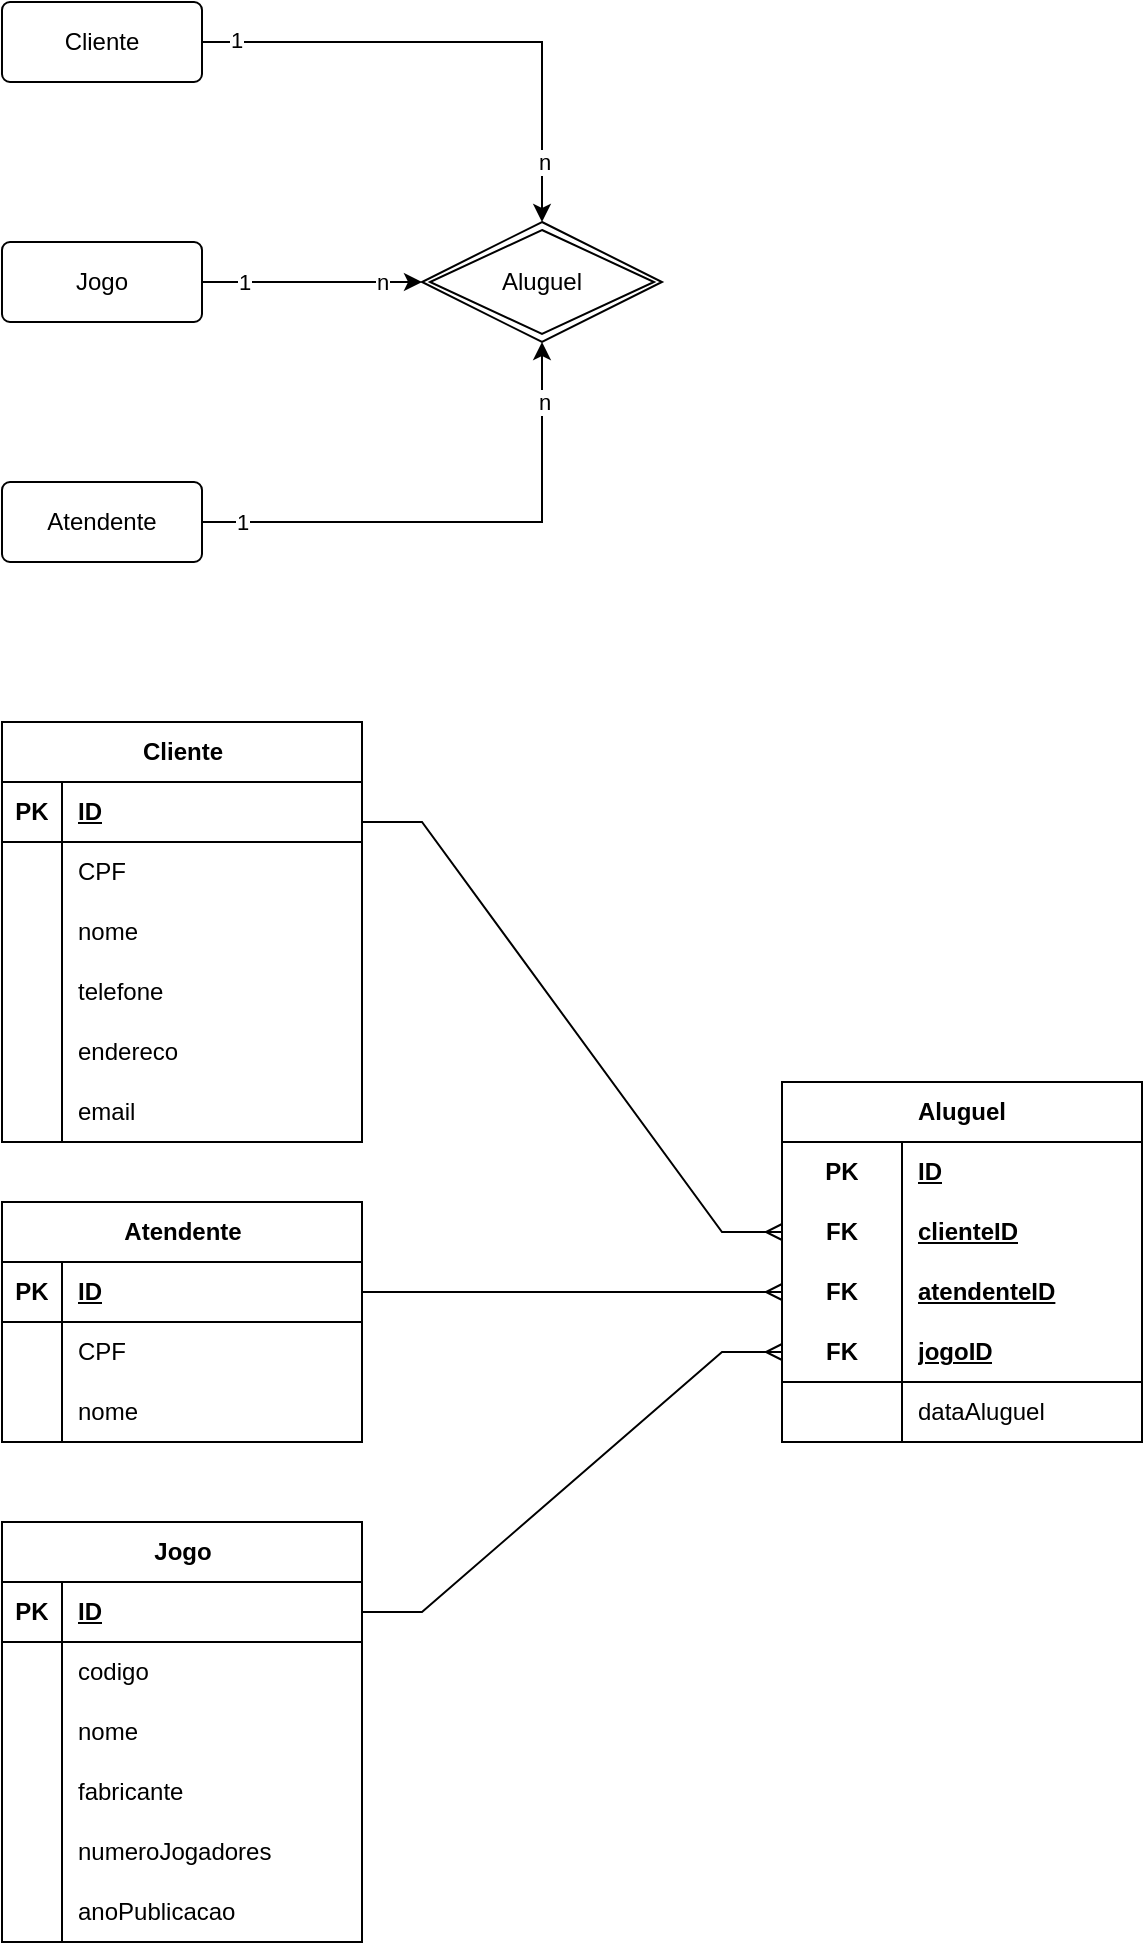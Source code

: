 <mxfile version="24.7.16">
  <diagram name="Página-1" id="Uu4QtxOsmMd6QTt1n_7V">
    <mxGraphModel dx="2074" dy="1098" grid="1" gridSize="10" guides="1" tooltips="1" connect="1" arrows="1" fold="1" page="1" pageScale="1" pageWidth="827" pageHeight="1169" math="0" shadow="0">
      <root>
        <mxCell id="0" />
        <mxCell id="1" parent="0" />
        <mxCell id="c8wNnD5Jq5jA1BFJMVc5-6" style="edgeStyle=orthogonalEdgeStyle;rounded=0;orthogonalLoop=1;jettySize=auto;html=1;entryX=0.5;entryY=0;entryDx=0;entryDy=0;" edge="1" parent="1" source="c8wNnD5Jq5jA1BFJMVc5-1" target="c8wNnD5Jq5jA1BFJMVc5-4">
          <mxGeometry relative="1" as="geometry" />
        </mxCell>
        <mxCell id="c8wNnD5Jq5jA1BFJMVc5-9" value="1" style="edgeLabel;html=1;align=center;verticalAlign=middle;resizable=0;points=[];" vertex="1" connectable="0" parent="c8wNnD5Jq5jA1BFJMVc5-6">
          <mxGeometry x="-0.872" y="1" relative="1" as="geometry">
            <mxPoint as="offset" />
          </mxGeometry>
        </mxCell>
        <mxCell id="c8wNnD5Jq5jA1BFJMVc5-10" value="n" style="edgeLabel;html=1;align=center;verticalAlign=middle;resizable=0;points=[];" vertex="1" connectable="0" parent="c8wNnD5Jq5jA1BFJMVc5-6">
          <mxGeometry x="0.817" y="1" relative="1" as="geometry">
            <mxPoint y="-6" as="offset" />
          </mxGeometry>
        </mxCell>
        <mxCell id="c8wNnD5Jq5jA1BFJMVc5-1" value="Cliente" style="rounded=1;arcSize=10;whiteSpace=wrap;html=1;align=center;" vertex="1" parent="1">
          <mxGeometry x="60" y="40" width="100" height="40" as="geometry" />
        </mxCell>
        <mxCell id="c8wNnD5Jq5jA1BFJMVc5-7" style="edgeStyle=orthogonalEdgeStyle;rounded=0;orthogonalLoop=1;jettySize=auto;html=1;entryX=0;entryY=0.5;entryDx=0;entryDy=0;" edge="1" parent="1" source="c8wNnD5Jq5jA1BFJMVc5-2" target="c8wNnD5Jq5jA1BFJMVc5-4">
          <mxGeometry relative="1" as="geometry" />
        </mxCell>
        <mxCell id="c8wNnD5Jq5jA1BFJMVc5-11" value="1" style="edgeLabel;html=1;align=center;verticalAlign=middle;resizable=0;points=[];" vertex="1" connectable="0" parent="c8wNnD5Jq5jA1BFJMVc5-7">
          <mxGeometry x="-0.809" relative="1" as="geometry">
            <mxPoint x="10" as="offset" />
          </mxGeometry>
        </mxCell>
        <mxCell id="c8wNnD5Jq5jA1BFJMVc5-12" value="n" style="edgeLabel;html=1;align=center;verticalAlign=middle;resizable=0;points=[];" vertex="1" connectable="0" parent="c8wNnD5Jq5jA1BFJMVc5-7">
          <mxGeometry x="0.819" y="-2" relative="1" as="geometry">
            <mxPoint x="-10" y="-2" as="offset" />
          </mxGeometry>
        </mxCell>
        <mxCell id="c8wNnD5Jq5jA1BFJMVc5-2" value="Jogo" style="rounded=1;arcSize=10;whiteSpace=wrap;html=1;align=center;" vertex="1" parent="1">
          <mxGeometry x="60" y="160" width="100" height="40" as="geometry" />
        </mxCell>
        <mxCell id="c8wNnD5Jq5jA1BFJMVc5-8" style="edgeStyle=orthogonalEdgeStyle;rounded=0;orthogonalLoop=1;jettySize=auto;html=1;entryX=0.5;entryY=1;entryDx=0;entryDy=0;" edge="1" parent="1" source="c8wNnD5Jq5jA1BFJMVc5-3" target="c8wNnD5Jq5jA1BFJMVc5-4">
          <mxGeometry relative="1" as="geometry" />
        </mxCell>
        <mxCell id="c8wNnD5Jq5jA1BFJMVc5-13" value="1" style="edgeLabel;html=1;align=center;verticalAlign=middle;resizable=0;points=[];" vertex="1" connectable="0" parent="c8wNnD5Jq5jA1BFJMVc5-8">
          <mxGeometry x="-0.9" relative="1" as="geometry">
            <mxPoint x="7" as="offset" />
          </mxGeometry>
        </mxCell>
        <mxCell id="c8wNnD5Jq5jA1BFJMVc5-14" value="n" style="edgeLabel;html=1;align=center;verticalAlign=middle;resizable=0;points=[];" vertex="1" connectable="0" parent="c8wNnD5Jq5jA1BFJMVc5-8">
          <mxGeometry x="0.422" y="-1" relative="1" as="geometry">
            <mxPoint y="-45" as="offset" />
          </mxGeometry>
        </mxCell>
        <mxCell id="c8wNnD5Jq5jA1BFJMVc5-3" value="Atendente" style="rounded=1;arcSize=10;whiteSpace=wrap;html=1;align=center;" vertex="1" parent="1">
          <mxGeometry x="60" y="280" width="100" height="40" as="geometry" />
        </mxCell>
        <mxCell id="c8wNnD5Jq5jA1BFJMVc5-4" value="Aluguel" style="shape=rhombus;double=1;perimeter=rhombusPerimeter;whiteSpace=wrap;html=1;align=center;" vertex="1" parent="1">
          <mxGeometry x="270" y="150" width="120" height="60" as="geometry" />
        </mxCell>
        <mxCell id="c8wNnD5Jq5jA1BFJMVc5-26" value="Cliente" style="shape=table;startSize=30;container=1;collapsible=1;childLayout=tableLayout;fixedRows=1;rowLines=0;fontStyle=1;align=center;resizeLast=1;html=1;" vertex="1" parent="1">
          <mxGeometry x="60" y="400" width="180" height="210" as="geometry">
            <mxRectangle x="90" y="440" width="80" height="30" as="alternateBounds" />
          </mxGeometry>
        </mxCell>
        <mxCell id="c8wNnD5Jq5jA1BFJMVc5-27" value="" style="shape=tableRow;horizontal=0;startSize=0;swimlaneHead=0;swimlaneBody=0;fillColor=none;collapsible=0;dropTarget=0;points=[[0,0.5],[1,0.5]];portConstraint=eastwest;top=0;left=0;right=0;bottom=1;" vertex="1" parent="c8wNnD5Jq5jA1BFJMVc5-26">
          <mxGeometry y="30" width="180" height="30" as="geometry" />
        </mxCell>
        <mxCell id="c8wNnD5Jq5jA1BFJMVc5-28" value="PK" style="shape=partialRectangle;connectable=0;fillColor=none;top=0;left=0;bottom=0;right=0;fontStyle=1;overflow=hidden;whiteSpace=wrap;html=1;" vertex="1" parent="c8wNnD5Jq5jA1BFJMVc5-27">
          <mxGeometry width="30" height="30" as="geometry">
            <mxRectangle width="30" height="30" as="alternateBounds" />
          </mxGeometry>
        </mxCell>
        <mxCell id="c8wNnD5Jq5jA1BFJMVc5-29" value="ID" style="shape=partialRectangle;connectable=0;fillColor=none;top=0;left=0;bottom=0;right=0;align=left;spacingLeft=6;fontStyle=5;overflow=hidden;whiteSpace=wrap;html=1;" vertex="1" parent="c8wNnD5Jq5jA1BFJMVc5-27">
          <mxGeometry x="30" width="150" height="30" as="geometry">
            <mxRectangle width="150" height="30" as="alternateBounds" />
          </mxGeometry>
        </mxCell>
        <mxCell id="c8wNnD5Jq5jA1BFJMVc5-30" value="" style="shape=tableRow;horizontal=0;startSize=0;swimlaneHead=0;swimlaneBody=0;fillColor=none;collapsible=0;dropTarget=0;points=[[0,0.5],[1,0.5]];portConstraint=eastwest;top=0;left=0;right=0;bottom=0;" vertex="1" parent="c8wNnD5Jq5jA1BFJMVc5-26">
          <mxGeometry y="60" width="180" height="30" as="geometry" />
        </mxCell>
        <mxCell id="c8wNnD5Jq5jA1BFJMVc5-31" value="" style="shape=partialRectangle;connectable=0;fillColor=none;top=0;left=0;bottom=0;right=0;editable=1;overflow=hidden;whiteSpace=wrap;html=1;" vertex="1" parent="c8wNnD5Jq5jA1BFJMVc5-30">
          <mxGeometry width="30" height="30" as="geometry">
            <mxRectangle width="30" height="30" as="alternateBounds" />
          </mxGeometry>
        </mxCell>
        <mxCell id="c8wNnD5Jq5jA1BFJMVc5-32" value="CPF" style="shape=partialRectangle;connectable=0;fillColor=none;top=0;left=0;bottom=0;right=0;align=left;spacingLeft=6;overflow=hidden;whiteSpace=wrap;html=1;" vertex="1" parent="c8wNnD5Jq5jA1BFJMVc5-30">
          <mxGeometry x="30" width="150" height="30" as="geometry">
            <mxRectangle width="150" height="30" as="alternateBounds" />
          </mxGeometry>
        </mxCell>
        <mxCell id="c8wNnD5Jq5jA1BFJMVc5-33" value="" style="shape=tableRow;horizontal=0;startSize=0;swimlaneHead=0;swimlaneBody=0;fillColor=none;collapsible=0;dropTarget=0;points=[[0,0.5],[1,0.5]];portConstraint=eastwest;top=0;left=0;right=0;bottom=0;" vertex="1" parent="c8wNnD5Jq5jA1BFJMVc5-26">
          <mxGeometry y="90" width="180" height="30" as="geometry" />
        </mxCell>
        <mxCell id="c8wNnD5Jq5jA1BFJMVc5-34" value="" style="shape=partialRectangle;connectable=0;fillColor=none;top=0;left=0;bottom=0;right=0;editable=1;overflow=hidden;whiteSpace=wrap;html=1;" vertex="1" parent="c8wNnD5Jq5jA1BFJMVc5-33">
          <mxGeometry width="30" height="30" as="geometry">
            <mxRectangle width="30" height="30" as="alternateBounds" />
          </mxGeometry>
        </mxCell>
        <mxCell id="c8wNnD5Jq5jA1BFJMVc5-35" value="nome" style="shape=partialRectangle;connectable=0;fillColor=none;top=0;left=0;bottom=0;right=0;align=left;spacingLeft=6;overflow=hidden;whiteSpace=wrap;html=1;" vertex="1" parent="c8wNnD5Jq5jA1BFJMVc5-33">
          <mxGeometry x="30" width="150" height="30" as="geometry">
            <mxRectangle width="150" height="30" as="alternateBounds" />
          </mxGeometry>
        </mxCell>
        <mxCell id="c8wNnD5Jq5jA1BFJMVc5-36" value="" style="shape=tableRow;horizontal=0;startSize=0;swimlaneHead=0;swimlaneBody=0;fillColor=none;collapsible=0;dropTarget=0;points=[[0,0.5],[1,0.5]];portConstraint=eastwest;top=0;left=0;right=0;bottom=0;" vertex="1" parent="c8wNnD5Jq5jA1BFJMVc5-26">
          <mxGeometry y="120" width="180" height="30" as="geometry" />
        </mxCell>
        <mxCell id="c8wNnD5Jq5jA1BFJMVc5-37" value="" style="shape=partialRectangle;connectable=0;fillColor=none;top=0;left=0;bottom=0;right=0;editable=1;overflow=hidden;whiteSpace=wrap;html=1;" vertex="1" parent="c8wNnD5Jq5jA1BFJMVc5-36">
          <mxGeometry width="30" height="30" as="geometry">
            <mxRectangle width="30" height="30" as="alternateBounds" />
          </mxGeometry>
        </mxCell>
        <mxCell id="c8wNnD5Jq5jA1BFJMVc5-38" value="telefone" style="shape=partialRectangle;connectable=0;fillColor=none;top=0;left=0;bottom=0;right=0;align=left;spacingLeft=6;overflow=hidden;whiteSpace=wrap;html=1;" vertex="1" parent="c8wNnD5Jq5jA1BFJMVc5-36">
          <mxGeometry x="30" width="150" height="30" as="geometry">
            <mxRectangle width="150" height="30" as="alternateBounds" />
          </mxGeometry>
        </mxCell>
        <mxCell id="c8wNnD5Jq5jA1BFJMVc5-75" value="" style="shape=tableRow;horizontal=0;startSize=0;swimlaneHead=0;swimlaneBody=0;fillColor=none;collapsible=0;dropTarget=0;points=[[0,0.5],[1,0.5]];portConstraint=eastwest;top=0;left=0;right=0;bottom=0;" vertex="1" parent="c8wNnD5Jq5jA1BFJMVc5-26">
          <mxGeometry y="150" width="180" height="30" as="geometry" />
        </mxCell>
        <mxCell id="c8wNnD5Jq5jA1BFJMVc5-76" value="" style="shape=partialRectangle;connectable=0;fillColor=none;top=0;left=0;bottom=0;right=0;editable=1;overflow=hidden;whiteSpace=wrap;html=1;" vertex="1" parent="c8wNnD5Jq5jA1BFJMVc5-75">
          <mxGeometry width="30" height="30" as="geometry">
            <mxRectangle width="30" height="30" as="alternateBounds" />
          </mxGeometry>
        </mxCell>
        <mxCell id="c8wNnD5Jq5jA1BFJMVc5-77" value="endereco" style="shape=partialRectangle;connectable=0;fillColor=none;top=0;left=0;bottom=0;right=0;align=left;spacingLeft=6;overflow=hidden;whiteSpace=wrap;html=1;" vertex="1" parent="c8wNnD5Jq5jA1BFJMVc5-75">
          <mxGeometry x="30" width="150" height="30" as="geometry">
            <mxRectangle width="150" height="30" as="alternateBounds" />
          </mxGeometry>
        </mxCell>
        <mxCell id="c8wNnD5Jq5jA1BFJMVc5-78" value="" style="shape=tableRow;horizontal=0;startSize=0;swimlaneHead=0;swimlaneBody=0;fillColor=none;collapsible=0;dropTarget=0;points=[[0,0.5],[1,0.5]];portConstraint=eastwest;top=0;left=0;right=0;bottom=0;" vertex="1" parent="c8wNnD5Jq5jA1BFJMVc5-26">
          <mxGeometry y="180" width="180" height="30" as="geometry" />
        </mxCell>
        <mxCell id="c8wNnD5Jq5jA1BFJMVc5-79" value="" style="shape=partialRectangle;connectable=0;fillColor=none;top=0;left=0;bottom=0;right=0;editable=1;overflow=hidden;whiteSpace=wrap;html=1;" vertex="1" parent="c8wNnD5Jq5jA1BFJMVc5-78">
          <mxGeometry width="30" height="30" as="geometry">
            <mxRectangle width="30" height="30" as="alternateBounds" />
          </mxGeometry>
        </mxCell>
        <mxCell id="c8wNnD5Jq5jA1BFJMVc5-80" value="email" style="shape=partialRectangle;connectable=0;fillColor=none;top=0;left=0;bottom=0;right=0;align=left;spacingLeft=6;overflow=hidden;whiteSpace=wrap;html=1;" vertex="1" parent="c8wNnD5Jq5jA1BFJMVc5-78">
          <mxGeometry x="30" width="150" height="30" as="geometry">
            <mxRectangle width="150" height="30" as="alternateBounds" />
          </mxGeometry>
        </mxCell>
        <mxCell id="c8wNnD5Jq5jA1BFJMVc5-41" value="" style="shape=partialRectangle;connectable=0;fillColor=none;top=0;left=0;bottom=0;right=0;editable=1;overflow=hidden;whiteSpace=wrap;html=1;" vertex="1" parent="1">
          <mxGeometry x="90" y="570" width="30" height="30" as="geometry">
            <mxRectangle width="30" height="30" as="alternateBounds" />
          </mxGeometry>
        </mxCell>
        <mxCell id="c8wNnD5Jq5jA1BFJMVc5-42" value="" style="shape=tableRow;horizontal=0;startSize=0;swimlaneHead=0;swimlaneBody=0;fillColor=none;collapsible=0;dropTarget=0;points=[[0,0.5],[1,0.5]];portConstraint=eastwest;top=0;left=0;right=0;bottom=0;" vertex="1" parent="1">
          <mxGeometry x="90" y="580" width="180" height="30" as="geometry" />
        </mxCell>
        <mxCell id="c8wNnD5Jq5jA1BFJMVc5-43" value="" style="shape=partialRectangle;connectable=0;fillColor=none;top=0;left=0;bottom=0;right=0;editable=1;overflow=hidden;whiteSpace=wrap;html=1;" vertex="1" parent="c8wNnD5Jq5jA1BFJMVc5-42">
          <mxGeometry width="30" height="30" as="geometry">
            <mxRectangle width="30" height="30" as="alternateBounds" />
          </mxGeometry>
        </mxCell>
        <mxCell id="c8wNnD5Jq5jA1BFJMVc5-56" value="" style="shape=partialRectangle;connectable=0;fillColor=none;top=0;left=0;bottom=0;right=0;editable=1;overflow=hidden;whiteSpace=wrap;html=1;strokeColor=default;align=left;verticalAlign=middle;spacingLeft=6;fontFamily=Helvetica;fontSize=12;fontColor=default;perimeterSpacing=1;" vertex="1" parent="1">
          <mxGeometry x="130" y="530" width="30" height="30" as="geometry">
            <mxRectangle width="30" height="30" as="alternateBounds" />
          </mxGeometry>
        </mxCell>
        <mxCell id="c8wNnD5Jq5jA1BFJMVc5-57" value="Jogo" style="shape=table;startSize=30;container=1;collapsible=1;childLayout=tableLayout;fixedRows=1;rowLines=0;fontStyle=1;align=center;resizeLast=1;html=1;" vertex="1" parent="1">
          <mxGeometry x="60" y="800" width="180" height="210" as="geometry" />
        </mxCell>
        <mxCell id="c8wNnD5Jq5jA1BFJMVc5-58" value="" style="shape=tableRow;horizontal=0;startSize=0;swimlaneHead=0;swimlaneBody=0;fillColor=none;collapsible=0;dropTarget=0;points=[[0,0.5],[1,0.5]];portConstraint=eastwest;top=0;left=0;right=0;bottom=1;" vertex="1" parent="c8wNnD5Jq5jA1BFJMVc5-57">
          <mxGeometry y="30" width="180" height="30" as="geometry" />
        </mxCell>
        <mxCell id="c8wNnD5Jq5jA1BFJMVc5-59" value="PK" style="shape=partialRectangle;connectable=0;fillColor=none;top=0;left=0;bottom=0;right=0;fontStyle=1;overflow=hidden;whiteSpace=wrap;html=1;" vertex="1" parent="c8wNnD5Jq5jA1BFJMVc5-58">
          <mxGeometry width="30" height="30" as="geometry">
            <mxRectangle width="30" height="30" as="alternateBounds" />
          </mxGeometry>
        </mxCell>
        <mxCell id="c8wNnD5Jq5jA1BFJMVc5-60" value="ID" style="shape=partialRectangle;connectable=0;fillColor=none;top=0;left=0;bottom=0;right=0;align=left;spacingLeft=6;fontStyle=5;overflow=hidden;whiteSpace=wrap;html=1;" vertex="1" parent="c8wNnD5Jq5jA1BFJMVc5-58">
          <mxGeometry x="30" width="150" height="30" as="geometry">
            <mxRectangle width="150" height="30" as="alternateBounds" />
          </mxGeometry>
        </mxCell>
        <mxCell id="c8wNnD5Jq5jA1BFJMVc5-61" value="" style="shape=tableRow;horizontal=0;startSize=0;swimlaneHead=0;swimlaneBody=0;fillColor=none;collapsible=0;dropTarget=0;points=[[0,0.5],[1,0.5]];portConstraint=eastwest;top=0;left=0;right=0;bottom=0;" vertex="1" parent="c8wNnD5Jq5jA1BFJMVc5-57">
          <mxGeometry y="60" width="180" height="30" as="geometry" />
        </mxCell>
        <mxCell id="c8wNnD5Jq5jA1BFJMVc5-62" value="" style="shape=partialRectangle;connectable=0;fillColor=none;top=0;left=0;bottom=0;right=0;editable=1;overflow=hidden;whiteSpace=wrap;html=1;" vertex="1" parent="c8wNnD5Jq5jA1BFJMVc5-61">
          <mxGeometry width="30" height="30" as="geometry">
            <mxRectangle width="30" height="30" as="alternateBounds" />
          </mxGeometry>
        </mxCell>
        <mxCell id="c8wNnD5Jq5jA1BFJMVc5-63" value="codigo" style="shape=partialRectangle;connectable=0;fillColor=none;top=0;left=0;bottom=0;right=0;align=left;spacingLeft=6;overflow=hidden;whiteSpace=wrap;html=1;" vertex="1" parent="c8wNnD5Jq5jA1BFJMVc5-61">
          <mxGeometry x="30" width="150" height="30" as="geometry">
            <mxRectangle width="150" height="30" as="alternateBounds" />
          </mxGeometry>
        </mxCell>
        <mxCell id="c8wNnD5Jq5jA1BFJMVc5-64" value="" style="shape=tableRow;horizontal=0;startSize=0;swimlaneHead=0;swimlaneBody=0;fillColor=none;collapsible=0;dropTarget=0;points=[[0,0.5],[1,0.5]];portConstraint=eastwest;top=0;left=0;right=0;bottom=0;" vertex="1" parent="c8wNnD5Jq5jA1BFJMVc5-57">
          <mxGeometry y="90" width="180" height="30" as="geometry" />
        </mxCell>
        <mxCell id="c8wNnD5Jq5jA1BFJMVc5-65" value="" style="shape=partialRectangle;connectable=0;fillColor=none;top=0;left=0;bottom=0;right=0;editable=1;overflow=hidden;whiteSpace=wrap;html=1;" vertex="1" parent="c8wNnD5Jq5jA1BFJMVc5-64">
          <mxGeometry width="30" height="30" as="geometry">
            <mxRectangle width="30" height="30" as="alternateBounds" />
          </mxGeometry>
        </mxCell>
        <mxCell id="c8wNnD5Jq5jA1BFJMVc5-66" value="nome" style="shape=partialRectangle;connectable=0;fillColor=none;top=0;left=0;bottom=0;right=0;align=left;spacingLeft=6;overflow=hidden;whiteSpace=wrap;html=1;" vertex="1" parent="c8wNnD5Jq5jA1BFJMVc5-64">
          <mxGeometry x="30" width="150" height="30" as="geometry">
            <mxRectangle width="150" height="30" as="alternateBounds" />
          </mxGeometry>
        </mxCell>
        <mxCell id="c8wNnD5Jq5jA1BFJMVc5-67" value="" style="shape=tableRow;horizontal=0;startSize=0;swimlaneHead=0;swimlaneBody=0;fillColor=none;collapsible=0;dropTarget=0;points=[[0,0.5],[1,0.5]];portConstraint=eastwest;top=0;left=0;right=0;bottom=0;" vertex="1" parent="c8wNnD5Jq5jA1BFJMVc5-57">
          <mxGeometry y="120" width="180" height="30" as="geometry" />
        </mxCell>
        <mxCell id="c8wNnD5Jq5jA1BFJMVc5-68" value="" style="shape=partialRectangle;connectable=0;fillColor=none;top=0;left=0;bottom=0;right=0;editable=1;overflow=hidden;whiteSpace=wrap;html=1;" vertex="1" parent="c8wNnD5Jq5jA1BFJMVc5-67">
          <mxGeometry width="30" height="30" as="geometry">
            <mxRectangle width="30" height="30" as="alternateBounds" />
          </mxGeometry>
        </mxCell>
        <mxCell id="c8wNnD5Jq5jA1BFJMVc5-69" value="fabricante" style="shape=partialRectangle;connectable=0;fillColor=none;top=0;left=0;bottom=0;right=0;align=left;spacingLeft=6;overflow=hidden;whiteSpace=wrap;html=1;" vertex="1" parent="c8wNnD5Jq5jA1BFJMVc5-67">
          <mxGeometry x="30" width="150" height="30" as="geometry">
            <mxRectangle width="150" height="30" as="alternateBounds" />
          </mxGeometry>
        </mxCell>
        <mxCell id="c8wNnD5Jq5jA1BFJMVc5-94" value="" style="shape=tableRow;horizontal=0;startSize=0;swimlaneHead=0;swimlaneBody=0;fillColor=none;collapsible=0;dropTarget=0;points=[[0,0.5],[1,0.5]];portConstraint=eastwest;top=0;left=0;right=0;bottom=0;" vertex="1" parent="c8wNnD5Jq5jA1BFJMVc5-57">
          <mxGeometry y="150" width="180" height="30" as="geometry" />
        </mxCell>
        <mxCell id="c8wNnD5Jq5jA1BFJMVc5-95" value="" style="shape=partialRectangle;connectable=0;fillColor=none;top=0;left=0;bottom=0;right=0;editable=1;overflow=hidden;whiteSpace=wrap;html=1;" vertex="1" parent="c8wNnD5Jq5jA1BFJMVc5-94">
          <mxGeometry width="30" height="30" as="geometry">
            <mxRectangle width="30" height="30" as="alternateBounds" />
          </mxGeometry>
        </mxCell>
        <mxCell id="c8wNnD5Jq5jA1BFJMVc5-96" value="numeroJogadores" style="shape=partialRectangle;connectable=0;fillColor=none;top=0;left=0;bottom=0;right=0;align=left;spacingLeft=6;overflow=hidden;whiteSpace=wrap;html=1;" vertex="1" parent="c8wNnD5Jq5jA1BFJMVc5-94">
          <mxGeometry x="30" width="150" height="30" as="geometry">
            <mxRectangle width="150" height="30" as="alternateBounds" />
          </mxGeometry>
        </mxCell>
        <mxCell id="c8wNnD5Jq5jA1BFJMVc5-97" value="" style="shape=tableRow;horizontal=0;startSize=0;swimlaneHead=0;swimlaneBody=0;fillColor=none;collapsible=0;dropTarget=0;points=[[0,0.5],[1,0.5]];portConstraint=eastwest;top=0;left=0;right=0;bottom=0;" vertex="1" parent="c8wNnD5Jq5jA1BFJMVc5-57">
          <mxGeometry y="180" width="180" height="30" as="geometry" />
        </mxCell>
        <mxCell id="c8wNnD5Jq5jA1BFJMVc5-98" value="" style="shape=partialRectangle;connectable=0;fillColor=none;top=0;left=0;bottom=0;right=0;editable=1;overflow=hidden;whiteSpace=wrap;html=1;" vertex="1" parent="c8wNnD5Jq5jA1BFJMVc5-97">
          <mxGeometry width="30" height="30" as="geometry">
            <mxRectangle width="30" height="30" as="alternateBounds" />
          </mxGeometry>
        </mxCell>
        <mxCell id="c8wNnD5Jq5jA1BFJMVc5-99" value="anoPublicacao" style="shape=partialRectangle;connectable=0;fillColor=none;top=0;left=0;bottom=0;right=0;align=left;spacingLeft=6;overflow=hidden;whiteSpace=wrap;html=1;" vertex="1" parent="c8wNnD5Jq5jA1BFJMVc5-97">
          <mxGeometry x="30" width="150" height="30" as="geometry">
            <mxRectangle width="150" height="30" as="alternateBounds" />
          </mxGeometry>
        </mxCell>
        <mxCell id="c8wNnD5Jq5jA1BFJMVc5-72" value="" style="shape=tableRow;horizontal=0;startSize=0;swimlaneHead=0;swimlaneBody=0;fillColor=none;collapsible=0;dropTarget=0;points=[[0,0.5],[1,0.5]];portConstraint=eastwest;top=0;left=0;right=0;bottom=0;" vertex="1" parent="1">
          <mxGeometry x="414" y="670" width="180" height="30" as="geometry" />
        </mxCell>
        <mxCell id="c8wNnD5Jq5jA1BFJMVc5-73" value="" style="shape=partialRectangle;connectable=0;fillColor=none;top=0;left=0;bottom=0;right=0;editable=1;overflow=hidden;whiteSpace=wrap;html=1;" vertex="1" parent="c8wNnD5Jq5jA1BFJMVc5-72">
          <mxGeometry width="30" height="30" as="geometry">
            <mxRectangle width="30" height="30" as="alternateBounds" />
          </mxGeometry>
        </mxCell>
        <mxCell id="c8wNnD5Jq5jA1BFJMVc5-100" value="Atendente" style="shape=table;startSize=30;container=1;collapsible=1;childLayout=tableLayout;fixedRows=1;rowLines=0;fontStyle=1;align=center;resizeLast=1;html=1;" vertex="1" parent="1">
          <mxGeometry x="60" y="640" width="180" height="120" as="geometry">
            <mxRectangle x="90" y="440" width="80" height="30" as="alternateBounds" />
          </mxGeometry>
        </mxCell>
        <mxCell id="c8wNnD5Jq5jA1BFJMVc5-101" value="" style="shape=tableRow;horizontal=0;startSize=0;swimlaneHead=0;swimlaneBody=0;fillColor=none;collapsible=0;dropTarget=0;points=[[0,0.5],[1,0.5]];portConstraint=eastwest;top=0;left=0;right=0;bottom=1;" vertex="1" parent="c8wNnD5Jq5jA1BFJMVc5-100">
          <mxGeometry y="30" width="180" height="30" as="geometry" />
        </mxCell>
        <mxCell id="c8wNnD5Jq5jA1BFJMVc5-102" value="PK" style="shape=partialRectangle;connectable=0;fillColor=none;top=0;left=0;bottom=0;right=0;fontStyle=1;overflow=hidden;whiteSpace=wrap;html=1;" vertex="1" parent="c8wNnD5Jq5jA1BFJMVc5-101">
          <mxGeometry width="30" height="30" as="geometry">
            <mxRectangle width="30" height="30" as="alternateBounds" />
          </mxGeometry>
        </mxCell>
        <mxCell id="c8wNnD5Jq5jA1BFJMVc5-103" value="ID" style="shape=partialRectangle;connectable=0;fillColor=none;top=0;left=0;bottom=0;right=0;align=left;spacingLeft=6;fontStyle=5;overflow=hidden;whiteSpace=wrap;html=1;" vertex="1" parent="c8wNnD5Jq5jA1BFJMVc5-101">
          <mxGeometry x="30" width="150" height="30" as="geometry">
            <mxRectangle width="150" height="30" as="alternateBounds" />
          </mxGeometry>
        </mxCell>
        <mxCell id="c8wNnD5Jq5jA1BFJMVc5-104" value="" style="shape=tableRow;horizontal=0;startSize=0;swimlaneHead=0;swimlaneBody=0;fillColor=none;collapsible=0;dropTarget=0;points=[[0,0.5],[1,0.5]];portConstraint=eastwest;top=0;left=0;right=0;bottom=0;" vertex="1" parent="c8wNnD5Jq5jA1BFJMVc5-100">
          <mxGeometry y="60" width="180" height="30" as="geometry" />
        </mxCell>
        <mxCell id="c8wNnD5Jq5jA1BFJMVc5-105" value="" style="shape=partialRectangle;connectable=0;fillColor=none;top=0;left=0;bottom=0;right=0;editable=1;overflow=hidden;whiteSpace=wrap;html=1;" vertex="1" parent="c8wNnD5Jq5jA1BFJMVc5-104">
          <mxGeometry width="30" height="30" as="geometry">
            <mxRectangle width="30" height="30" as="alternateBounds" />
          </mxGeometry>
        </mxCell>
        <mxCell id="c8wNnD5Jq5jA1BFJMVc5-106" value="CPF" style="shape=partialRectangle;connectable=0;fillColor=none;top=0;left=0;bottom=0;right=0;align=left;spacingLeft=6;overflow=hidden;whiteSpace=wrap;html=1;" vertex="1" parent="c8wNnD5Jq5jA1BFJMVc5-104">
          <mxGeometry x="30" width="150" height="30" as="geometry">
            <mxRectangle width="150" height="30" as="alternateBounds" />
          </mxGeometry>
        </mxCell>
        <mxCell id="c8wNnD5Jq5jA1BFJMVc5-107" value="" style="shape=tableRow;horizontal=0;startSize=0;swimlaneHead=0;swimlaneBody=0;fillColor=none;collapsible=0;dropTarget=0;points=[[0,0.5],[1,0.5]];portConstraint=eastwest;top=0;left=0;right=0;bottom=0;" vertex="1" parent="c8wNnD5Jq5jA1BFJMVc5-100">
          <mxGeometry y="90" width="180" height="30" as="geometry" />
        </mxCell>
        <mxCell id="c8wNnD5Jq5jA1BFJMVc5-108" value="" style="shape=partialRectangle;connectable=0;fillColor=none;top=0;left=0;bottom=0;right=0;editable=1;overflow=hidden;whiteSpace=wrap;html=1;" vertex="1" parent="c8wNnD5Jq5jA1BFJMVc5-107">
          <mxGeometry width="30" height="30" as="geometry">
            <mxRectangle width="30" height="30" as="alternateBounds" />
          </mxGeometry>
        </mxCell>
        <mxCell id="c8wNnD5Jq5jA1BFJMVc5-109" value="nome" style="shape=partialRectangle;connectable=0;fillColor=none;top=0;left=0;bottom=0;right=0;align=left;spacingLeft=6;overflow=hidden;whiteSpace=wrap;html=1;" vertex="1" parent="c8wNnD5Jq5jA1BFJMVc5-107">
          <mxGeometry x="30" width="150" height="30" as="geometry">
            <mxRectangle width="150" height="30" as="alternateBounds" />
          </mxGeometry>
        </mxCell>
        <mxCell id="c8wNnD5Jq5jA1BFJMVc5-119" value="Aluguel" style="shape=table;startSize=30;container=1;collapsible=1;childLayout=tableLayout;fixedRows=1;rowLines=0;fontStyle=1;align=center;resizeLast=1;html=1;whiteSpace=wrap;" vertex="1" parent="1">
          <mxGeometry x="450" y="580" width="180" height="180" as="geometry" />
        </mxCell>
        <mxCell id="c8wNnD5Jq5jA1BFJMVc5-120" value="" style="shape=tableRow;horizontal=0;startSize=0;swimlaneHead=0;swimlaneBody=0;fillColor=none;collapsible=0;dropTarget=0;points=[[0,0.5],[1,0.5]];portConstraint=eastwest;top=0;left=0;right=0;bottom=0;html=1;" vertex="1" parent="c8wNnD5Jq5jA1BFJMVc5-119">
          <mxGeometry y="30" width="180" height="30" as="geometry" />
        </mxCell>
        <mxCell id="c8wNnD5Jq5jA1BFJMVc5-121" value="PK" style="shape=partialRectangle;connectable=0;fillColor=none;top=0;left=0;bottom=0;right=0;fontStyle=1;overflow=hidden;html=1;whiteSpace=wrap;" vertex="1" parent="c8wNnD5Jq5jA1BFJMVc5-120">
          <mxGeometry width="60" height="30" as="geometry">
            <mxRectangle width="60" height="30" as="alternateBounds" />
          </mxGeometry>
        </mxCell>
        <mxCell id="c8wNnD5Jq5jA1BFJMVc5-122" value="ID" style="shape=partialRectangle;connectable=0;fillColor=none;top=0;left=0;bottom=0;right=0;align=left;spacingLeft=6;fontStyle=5;overflow=hidden;html=1;whiteSpace=wrap;" vertex="1" parent="c8wNnD5Jq5jA1BFJMVc5-120">
          <mxGeometry x="60" width="120" height="30" as="geometry">
            <mxRectangle width="120" height="30" as="alternateBounds" />
          </mxGeometry>
        </mxCell>
        <mxCell id="c8wNnD5Jq5jA1BFJMVc5-135" value="" style="shape=tableRow;horizontal=0;startSize=0;swimlaneHead=0;swimlaneBody=0;fillColor=none;collapsible=0;dropTarget=0;points=[[0,0.5],[1,0.5]];portConstraint=eastwest;top=0;left=0;right=0;bottom=0;html=1;" vertex="1" parent="c8wNnD5Jq5jA1BFJMVc5-119">
          <mxGeometry y="60" width="180" height="30" as="geometry" />
        </mxCell>
        <mxCell id="c8wNnD5Jq5jA1BFJMVc5-136" value="FK" style="shape=partialRectangle;connectable=0;fillColor=none;top=0;left=0;bottom=0;right=0;fontStyle=1;overflow=hidden;html=1;whiteSpace=wrap;" vertex="1" parent="c8wNnD5Jq5jA1BFJMVc5-135">
          <mxGeometry width="60" height="30" as="geometry">
            <mxRectangle width="60" height="30" as="alternateBounds" />
          </mxGeometry>
        </mxCell>
        <mxCell id="c8wNnD5Jq5jA1BFJMVc5-137" value="clienteID" style="shape=partialRectangle;connectable=0;fillColor=none;top=0;left=0;bottom=0;right=0;align=left;spacingLeft=6;fontStyle=5;overflow=hidden;html=1;whiteSpace=wrap;" vertex="1" parent="c8wNnD5Jq5jA1BFJMVc5-135">
          <mxGeometry x="60" width="120" height="30" as="geometry">
            <mxRectangle width="120" height="30" as="alternateBounds" />
          </mxGeometry>
        </mxCell>
        <mxCell id="c8wNnD5Jq5jA1BFJMVc5-138" value="" style="shape=tableRow;horizontal=0;startSize=0;swimlaneHead=0;swimlaneBody=0;fillColor=none;collapsible=0;dropTarget=0;points=[[0,0.5],[1,0.5]];portConstraint=eastwest;top=0;left=0;right=0;bottom=0;html=1;" vertex="1" parent="c8wNnD5Jq5jA1BFJMVc5-119">
          <mxGeometry y="90" width="180" height="30" as="geometry" />
        </mxCell>
        <mxCell id="c8wNnD5Jq5jA1BFJMVc5-139" value="FK" style="shape=partialRectangle;connectable=0;fillColor=none;top=0;left=0;bottom=0;right=0;fontStyle=1;overflow=hidden;html=1;whiteSpace=wrap;" vertex="1" parent="c8wNnD5Jq5jA1BFJMVc5-138">
          <mxGeometry width="60" height="30" as="geometry">
            <mxRectangle width="60" height="30" as="alternateBounds" />
          </mxGeometry>
        </mxCell>
        <mxCell id="c8wNnD5Jq5jA1BFJMVc5-140" value="atendenteID" style="shape=partialRectangle;connectable=0;fillColor=none;top=0;left=0;bottom=0;right=0;align=left;spacingLeft=6;fontStyle=5;overflow=hidden;html=1;whiteSpace=wrap;" vertex="1" parent="c8wNnD5Jq5jA1BFJMVc5-138">
          <mxGeometry x="60" width="120" height="30" as="geometry">
            <mxRectangle width="120" height="30" as="alternateBounds" />
          </mxGeometry>
        </mxCell>
        <mxCell id="c8wNnD5Jq5jA1BFJMVc5-123" value="" style="shape=tableRow;horizontal=0;startSize=0;swimlaneHead=0;swimlaneBody=0;fillColor=none;collapsible=0;dropTarget=0;points=[[0,0.5],[1,0.5]];portConstraint=eastwest;top=0;left=0;right=0;bottom=1;html=1;" vertex="1" parent="c8wNnD5Jq5jA1BFJMVc5-119">
          <mxGeometry y="120" width="180" height="30" as="geometry" />
        </mxCell>
        <mxCell id="c8wNnD5Jq5jA1BFJMVc5-124" value="FK" style="shape=partialRectangle;connectable=0;fillColor=none;top=0;left=0;bottom=0;right=0;fontStyle=1;overflow=hidden;html=1;whiteSpace=wrap;" vertex="1" parent="c8wNnD5Jq5jA1BFJMVc5-123">
          <mxGeometry width="60" height="30" as="geometry">
            <mxRectangle width="60" height="30" as="alternateBounds" />
          </mxGeometry>
        </mxCell>
        <mxCell id="c8wNnD5Jq5jA1BFJMVc5-125" value="jogoID" style="shape=partialRectangle;connectable=0;fillColor=none;top=0;left=0;bottom=0;right=0;align=left;spacingLeft=6;fontStyle=5;overflow=hidden;html=1;whiteSpace=wrap;" vertex="1" parent="c8wNnD5Jq5jA1BFJMVc5-123">
          <mxGeometry x="60" width="120" height="30" as="geometry">
            <mxRectangle width="120" height="30" as="alternateBounds" />
          </mxGeometry>
        </mxCell>
        <mxCell id="c8wNnD5Jq5jA1BFJMVc5-126" value="" style="shape=tableRow;horizontal=0;startSize=0;swimlaneHead=0;swimlaneBody=0;fillColor=none;collapsible=0;dropTarget=0;points=[[0,0.5],[1,0.5]];portConstraint=eastwest;top=0;left=0;right=0;bottom=0;html=1;" vertex="1" parent="c8wNnD5Jq5jA1BFJMVc5-119">
          <mxGeometry y="150" width="180" height="30" as="geometry" />
        </mxCell>
        <mxCell id="c8wNnD5Jq5jA1BFJMVc5-127" value="" style="shape=partialRectangle;connectable=0;fillColor=none;top=0;left=0;bottom=0;right=0;editable=1;overflow=hidden;html=1;whiteSpace=wrap;" vertex="1" parent="c8wNnD5Jq5jA1BFJMVc5-126">
          <mxGeometry width="60" height="30" as="geometry">
            <mxRectangle width="60" height="30" as="alternateBounds" />
          </mxGeometry>
        </mxCell>
        <mxCell id="c8wNnD5Jq5jA1BFJMVc5-128" value="dataAluguel" style="shape=partialRectangle;connectable=0;fillColor=none;top=0;left=0;bottom=0;right=0;align=left;spacingLeft=6;overflow=hidden;html=1;whiteSpace=wrap;" vertex="1" parent="c8wNnD5Jq5jA1BFJMVc5-126">
          <mxGeometry x="60" width="120" height="30" as="geometry">
            <mxRectangle width="120" height="30" as="alternateBounds" />
          </mxGeometry>
        </mxCell>
        <mxCell id="c8wNnD5Jq5jA1BFJMVc5-142" value="" style="edgeStyle=entityRelationEdgeStyle;fontSize=12;html=1;endArrow=ERmany;rounded=0;entryX=0;entryY=0.5;entryDx=0;entryDy=0;" edge="1" parent="1" target="c8wNnD5Jq5jA1BFJMVc5-135">
          <mxGeometry width="100" height="100" relative="1" as="geometry">
            <mxPoint x="240" y="450" as="sourcePoint" />
            <mxPoint x="340" y="350" as="targetPoint" />
          </mxGeometry>
        </mxCell>
        <mxCell id="c8wNnD5Jq5jA1BFJMVc5-143" value="" style="edgeStyle=entityRelationEdgeStyle;fontSize=12;html=1;endArrow=ERmany;rounded=0;exitX=1;exitY=0.5;exitDx=0;exitDy=0;entryX=0;entryY=0.5;entryDx=0;entryDy=0;" edge="1" parent="1" source="c8wNnD5Jq5jA1BFJMVc5-58" target="c8wNnD5Jq5jA1BFJMVc5-123">
          <mxGeometry width="100" height="100" relative="1" as="geometry">
            <mxPoint x="250" y="460" as="sourcePoint" />
            <mxPoint x="430" y="630" as="targetPoint" />
          </mxGeometry>
        </mxCell>
        <mxCell id="c8wNnD5Jq5jA1BFJMVc5-144" value="" style="edgeStyle=entityRelationEdgeStyle;fontSize=12;html=1;endArrow=ERmany;rounded=0;exitX=1;exitY=0.5;exitDx=0;exitDy=0;entryX=0;entryY=0.5;entryDx=0;entryDy=0;" edge="1" parent="1" source="c8wNnD5Jq5jA1BFJMVc5-101" target="c8wNnD5Jq5jA1BFJMVc5-138">
          <mxGeometry width="100" height="100" relative="1" as="geometry">
            <mxPoint x="270" y="805" as="sourcePoint" />
            <mxPoint x="520" y="565" as="targetPoint" />
          </mxGeometry>
        </mxCell>
      </root>
    </mxGraphModel>
  </diagram>
</mxfile>
